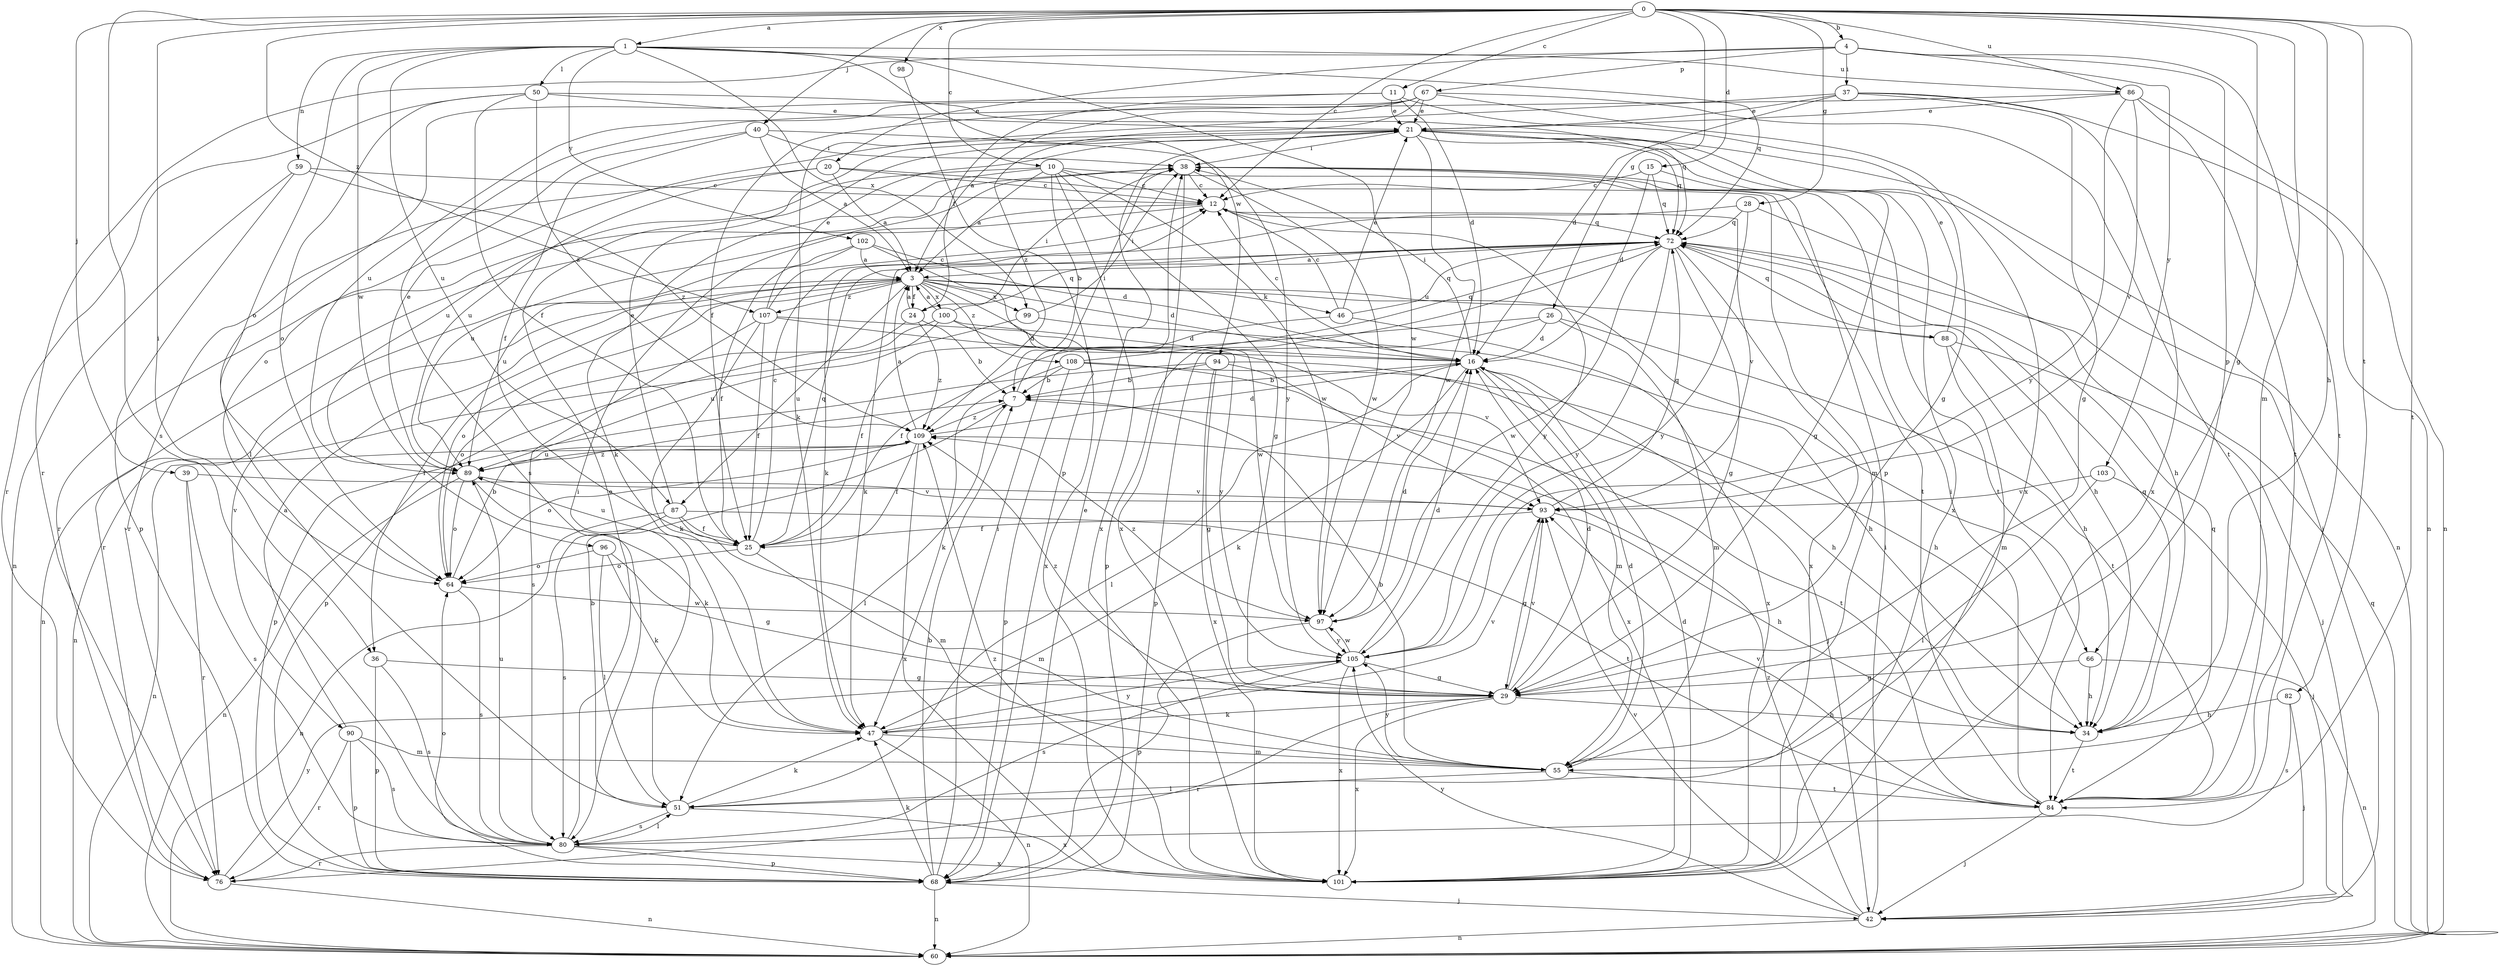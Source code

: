 strict digraph  {
0;
1;
3;
4;
7;
10;
11;
12;
15;
16;
20;
21;
24;
25;
26;
28;
29;
34;
36;
37;
38;
39;
40;
42;
46;
47;
50;
51;
55;
59;
60;
64;
66;
67;
68;
72;
76;
80;
82;
84;
86;
87;
88;
89;
90;
93;
94;
96;
97;
98;
99;
100;
101;
102;
103;
105;
107;
108;
109;
0 -> 1  [label=a];
0 -> 4  [label=b];
0 -> 10  [label=c];
0 -> 11  [label=c];
0 -> 12  [label=c];
0 -> 15  [label=d];
0 -> 26  [label=g];
0 -> 28  [label=g];
0 -> 29  [label=g];
0 -> 34  [label=h];
0 -> 36  [label=i];
0 -> 39  [label=j];
0 -> 40  [label=j];
0 -> 55  [label=m];
0 -> 80  [label=s];
0 -> 82  [label=t];
0 -> 84  [label=t];
0 -> 86  [label=u];
0 -> 98  [label=x];
0 -> 107  [label=z];
1 -> 50  [label=l];
1 -> 59  [label=n];
1 -> 64  [label=o];
1 -> 72  [label=q];
1 -> 86  [label=u];
1 -> 87  [label=u];
1 -> 94  [label=w];
1 -> 96  [label=w];
1 -> 97  [label=w];
1 -> 99  [label=x];
1 -> 102  [label=y];
3 -> 16  [label=d];
3 -> 24  [label=f];
3 -> 36  [label=i];
3 -> 46  [label=k];
3 -> 60  [label=n];
3 -> 64  [label=o];
3 -> 66  [label=p];
3 -> 87  [label=u];
3 -> 88  [label=u];
3 -> 90  [label=v];
3 -> 97  [label=w];
3 -> 99  [label=x];
3 -> 100  [label=x];
3 -> 107  [label=z];
3 -> 108  [label=z];
4 -> 20  [label=e];
4 -> 37  [label=i];
4 -> 66  [label=p];
4 -> 67  [label=p];
4 -> 76  [label=r];
4 -> 84  [label=t];
4 -> 103  [label=y];
7 -> 38  [label=i];
7 -> 51  [label=l];
7 -> 84  [label=t];
7 -> 109  [label=z];
10 -> 3  [label=a];
10 -> 7  [label=b];
10 -> 12  [label=c];
10 -> 29  [label=g];
10 -> 47  [label=k];
10 -> 84  [label=t];
10 -> 89  [label=u];
10 -> 97  [label=w];
10 -> 101  [label=x];
11 -> 16  [label=d];
11 -> 21  [label=e];
11 -> 24  [label=f];
11 -> 29  [label=g];
11 -> 51  [label=l];
12 -> 72  [label=q];
12 -> 76  [label=r];
12 -> 89  [label=u];
12 -> 93  [label=v];
12 -> 105  [label=y];
15 -> 12  [label=c];
15 -> 16  [label=d];
15 -> 29  [label=g];
15 -> 72  [label=q];
16 -> 7  [label=b];
16 -> 12  [label=c];
16 -> 38  [label=i];
16 -> 42  [label=j];
16 -> 47  [label=k];
16 -> 51  [label=l];
16 -> 55  [label=m];
20 -> 3  [label=a];
20 -> 12  [label=c];
20 -> 55  [label=m];
20 -> 76  [label=r];
20 -> 89  [label=u];
21 -> 38  [label=i];
21 -> 42  [label=j];
21 -> 60  [label=n];
21 -> 72  [label=q];
21 -> 97  [label=w];
21 -> 101  [label=x];
24 -> 3  [label=a];
24 -> 7  [label=b];
24 -> 64  [label=o];
24 -> 72  [label=q];
24 -> 109  [label=z];
25 -> 12  [label=c];
25 -> 55  [label=m];
25 -> 64  [label=o];
25 -> 72  [label=q];
25 -> 89  [label=u];
26 -> 16  [label=d];
26 -> 25  [label=f];
26 -> 55  [label=m];
26 -> 68  [label=p];
26 -> 84  [label=t];
28 -> 34  [label=h];
28 -> 47  [label=k];
28 -> 72  [label=q];
28 -> 105  [label=y];
29 -> 16  [label=d];
29 -> 34  [label=h];
29 -> 47  [label=k];
29 -> 76  [label=r];
29 -> 93  [label=v];
29 -> 101  [label=x];
29 -> 109  [label=z];
34 -> 72  [label=q];
34 -> 84  [label=t];
36 -> 29  [label=g];
36 -> 68  [label=p];
36 -> 80  [label=s];
37 -> 16  [label=d];
37 -> 21  [label=e];
37 -> 29  [label=g];
37 -> 47  [label=k];
37 -> 60  [label=n];
37 -> 101  [label=x];
38 -> 12  [label=c];
38 -> 76  [label=r];
38 -> 84  [label=t];
38 -> 97  [label=w];
38 -> 101  [label=x];
39 -> 76  [label=r];
39 -> 80  [label=s];
39 -> 93  [label=v];
40 -> 3  [label=a];
40 -> 25  [label=f];
40 -> 38  [label=i];
40 -> 64  [label=o];
40 -> 105  [label=y];
42 -> 38  [label=i];
42 -> 60  [label=n];
42 -> 93  [label=v];
42 -> 105  [label=y];
42 -> 109  [label=z];
46 -> 12  [label=c];
46 -> 21  [label=e];
46 -> 25  [label=f];
46 -> 72  [label=q];
46 -> 101  [label=x];
47 -> 55  [label=m];
47 -> 60  [label=n];
47 -> 93  [label=v];
47 -> 105  [label=y];
50 -> 21  [label=e];
50 -> 25  [label=f];
50 -> 64  [label=o];
50 -> 72  [label=q];
50 -> 76  [label=r];
50 -> 109  [label=z];
51 -> 7  [label=b];
51 -> 38  [label=i];
51 -> 47  [label=k];
51 -> 80  [label=s];
51 -> 101  [label=x];
55 -> 7  [label=b];
55 -> 16  [label=d];
55 -> 51  [label=l];
55 -> 84  [label=t];
55 -> 105  [label=y];
59 -> 12  [label=c];
59 -> 60  [label=n];
59 -> 68  [label=p];
59 -> 109  [label=z];
60 -> 72  [label=q];
64 -> 7  [label=b];
64 -> 80  [label=s];
64 -> 97  [label=w];
66 -> 29  [label=g];
66 -> 34  [label=h];
66 -> 60  [label=n];
67 -> 3  [label=a];
67 -> 21  [label=e];
67 -> 25  [label=f];
67 -> 84  [label=t];
67 -> 89  [label=u];
67 -> 101  [label=x];
67 -> 109  [label=z];
68 -> 7  [label=b];
68 -> 21  [label=e];
68 -> 38  [label=i];
68 -> 42  [label=j];
68 -> 47  [label=k];
68 -> 60  [label=n];
68 -> 64  [label=o];
72 -> 3  [label=a];
72 -> 29  [label=g];
72 -> 34  [label=h];
72 -> 47  [label=k];
72 -> 68  [label=p];
72 -> 97  [label=w];
72 -> 101  [label=x];
72 -> 105  [label=y];
76 -> 60  [label=n];
76 -> 105  [label=y];
80 -> 21  [label=e];
80 -> 51  [label=l];
80 -> 68  [label=p];
80 -> 76  [label=r];
80 -> 89  [label=u];
80 -> 101  [label=x];
82 -> 34  [label=h];
82 -> 42  [label=j];
82 -> 80  [label=s];
84 -> 38  [label=i];
84 -> 42  [label=j];
84 -> 72  [label=q];
84 -> 93  [label=v];
86 -> 21  [label=e];
86 -> 60  [label=n];
86 -> 80  [label=s];
86 -> 84  [label=t];
86 -> 93  [label=v];
86 -> 105  [label=y];
87 -> 21  [label=e];
87 -> 25  [label=f];
87 -> 55  [label=m];
87 -> 60  [label=n];
87 -> 80  [label=s];
87 -> 84  [label=t];
88 -> 21  [label=e];
88 -> 34  [label=h];
88 -> 42  [label=j];
88 -> 55  [label=m];
88 -> 72  [label=q];
89 -> 21  [label=e];
89 -> 47  [label=k];
89 -> 60  [label=n];
89 -> 64  [label=o];
89 -> 93  [label=v];
89 -> 109  [label=z];
90 -> 3  [label=a];
90 -> 55  [label=m];
90 -> 68  [label=p];
90 -> 76  [label=r];
90 -> 80  [label=s];
93 -> 25  [label=f];
93 -> 29  [label=g];
93 -> 34  [label=h];
93 -> 72  [label=q];
94 -> 7  [label=b];
94 -> 29  [label=g];
94 -> 34  [label=h];
94 -> 68  [label=p];
94 -> 93  [label=v];
94 -> 101  [label=x];
96 -> 29  [label=g];
96 -> 47  [label=k];
96 -> 51  [label=l];
96 -> 64  [label=o];
97 -> 16  [label=d];
97 -> 68  [label=p];
97 -> 105  [label=y];
97 -> 109  [label=z];
98 -> 68  [label=p];
99 -> 34  [label=h];
99 -> 38  [label=i];
99 -> 60  [label=n];
100 -> 3  [label=a];
100 -> 16  [label=d];
100 -> 38  [label=i];
100 -> 68  [label=p];
100 -> 89  [label=u];
100 -> 105  [label=y];
101 -> 16  [label=d];
101 -> 109  [label=z];
102 -> 3  [label=a];
102 -> 16  [label=d];
102 -> 25  [label=f];
102 -> 89  [label=u];
102 -> 101  [label=x];
103 -> 42  [label=j];
103 -> 51  [label=l];
103 -> 93  [label=v];
105 -> 16  [label=d];
105 -> 29  [label=g];
105 -> 80  [label=s];
105 -> 97  [label=w];
105 -> 101  [label=x];
107 -> 12  [label=c];
107 -> 16  [label=d];
107 -> 21  [label=e];
107 -> 25  [label=f];
107 -> 47  [label=k];
107 -> 80  [label=s];
107 -> 93  [label=v];
108 -> 7  [label=b];
108 -> 34  [label=h];
108 -> 47  [label=k];
108 -> 68  [label=p];
108 -> 72  [label=q];
108 -> 101  [label=x];
109 -> 3  [label=a];
109 -> 16  [label=d];
109 -> 25  [label=f];
109 -> 60  [label=n];
109 -> 64  [label=o];
109 -> 89  [label=u];
109 -> 101  [label=x];
}
